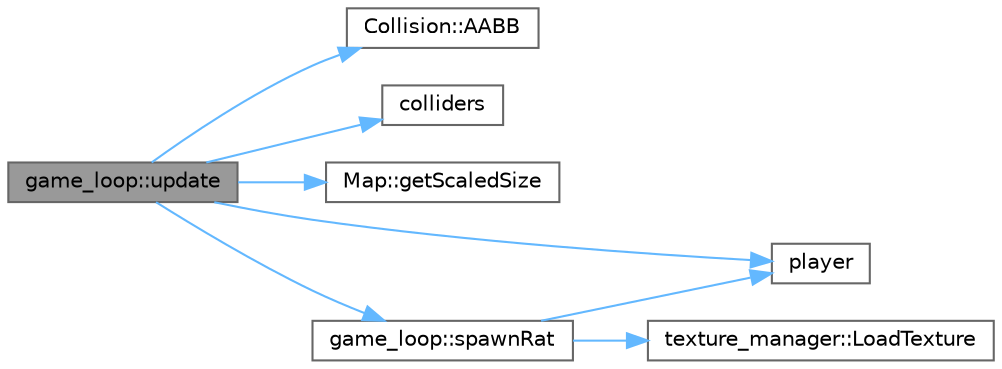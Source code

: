 digraph "game_loop::update"
{
 // LATEX_PDF_SIZE
  bgcolor="transparent";
  edge [fontname=Helvetica,fontsize=10,labelfontname=Helvetica,labelfontsize=10];
  node [fontname=Helvetica,fontsize=10,shape=box,height=0.2,width=0.4];
  rankdir="LR";
  Node1 [id="Node000001",label="game_loop::update",height=0.2,width=0.4,color="gray40", fillcolor="grey60", style="filled", fontcolor="black",tooltip=" "];
  Node1 -> Node2 [id="edge8_Node000001_Node000002",color="steelblue1",style="solid",tooltip=" "];
  Node2 [id="Node000002",label="Collision::AABB",height=0.2,width=0.4,color="grey40", fillcolor="white", style="filled",URL="$class_collision.html#a4c1f3d2b5230ffb04894207b4b8cebcd",tooltip=" "];
  Node1 -> Node3 [id="edge9_Node000001_Node000003",color="steelblue1",style="solid",tooltip=" "];
  Node3 [id="Node000003",label="colliders",height=0.2,width=0.4,color="grey40", fillcolor="white", style="filled",URL="$game__loop_8cpp.html#a9cad3c63b52c9eed82691da425c45086",tooltip=" "];
  Node1 -> Node4 [id="edge10_Node000001_Node000004",color="steelblue1",style="solid",tooltip=" "];
  Node4 [id="Node000004",label="Map::getScaledSize",height=0.2,width=0.4,color="grey40", fillcolor="white", style="filled",URL="$class_map.html#afe1a00d99e88dca6172a0c8356efb677",tooltip=" "];
  Node1 -> Node5 [id="edge11_Node000001_Node000005",color="steelblue1",style="solid",tooltip=" "];
  Node5 [id="Node000005",label="player",height=0.2,width=0.4,color="grey40", fillcolor="white", style="filled",URL="$game__loop_8cpp.html#aa397a441342b7b79e05883b8ad969544",tooltip=" "];
  Node1 -> Node6 [id="edge12_Node000001_Node000006",color="steelblue1",style="solid",tooltip=" "];
  Node6 [id="Node000006",label="game_loop::spawnRat",height=0.2,width=0.4,color="grey40", fillcolor="white", style="filled",URL="$classgame__loop.html#a08d481373977d90825967222aaf14977",tooltip=" "];
  Node6 -> Node7 [id="edge13_Node000006_Node000007",color="steelblue1",style="solid",tooltip=" "];
  Node7 [id="Node000007",label="texture_manager::LoadTexture",height=0.2,width=0.4,color="grey40", fillcolor="white", style="filled",URL="$classtexture__manager.html#afbbf703c4b43b7f0599696c2e58466c6",tooltip=" "];
  Node6 -> Node5 [id="edge14_Node000006_Node000005",color="steelblue1",style="solid",tooltip=" "];
}
